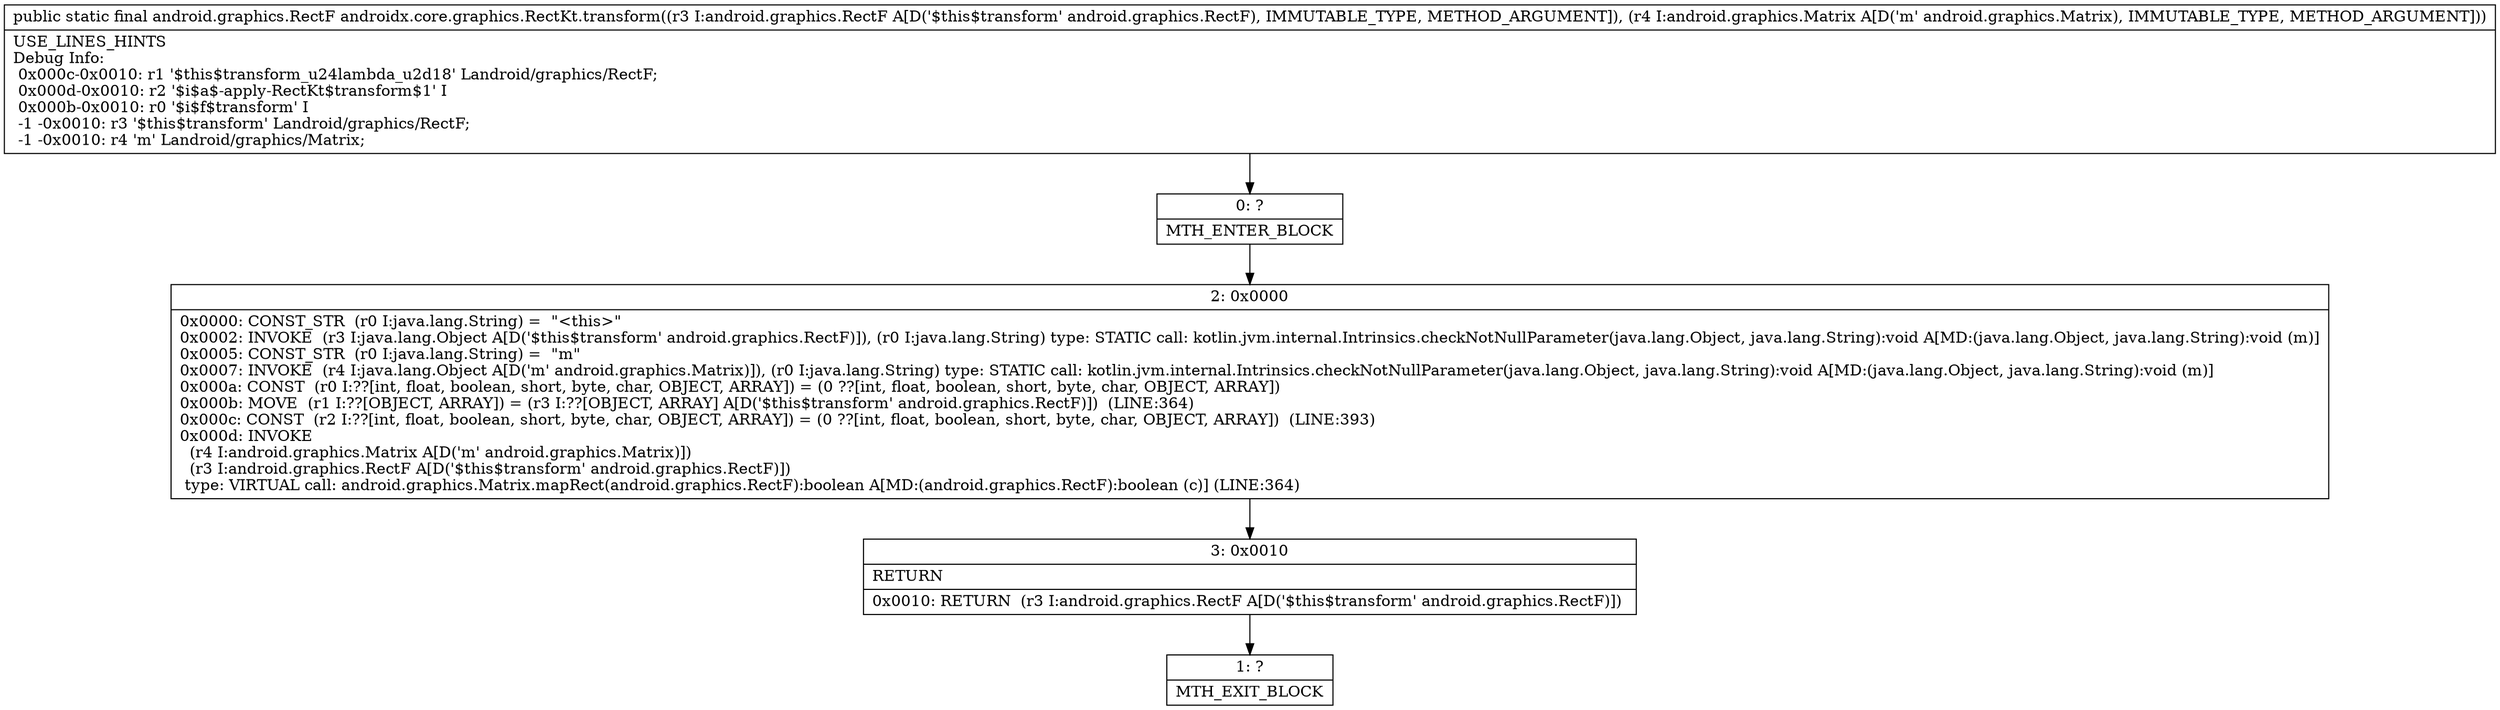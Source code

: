 digraph "CFG forandroidx.core.graphics.RectKt.transform(Landroid\/graphics\/RectF;Landroid\/graphics\/Matrix;)Landroid\/graphics\/RectF;" {
Node_0 [shape=record,label="{0\:\ ?|MTH_ENTER_BLOCK\l}"];
Node_2 [shape=record,label="{2\:\ 0x0000|0x0000: CONST_STR  (r0 I:java.lang.String) =  \"\<this\>\" \l0x0002: INVOKE  (r3 I:java.lang.Object A[D('$this$transform' android.graphics.RectF)]), (r0 I:java.lang.String) type: STATIC call: kotlin.jvm.internal.Intrinsics.checkNotNullParameter(java.lang.Object, java.lang.String):void A[MD:(java.lang.Object, java.lang.String):void (m)]\l0x0005: CONST_STR  (r0 I:java.lang.String) =  \"m\" \l0x0007: INVOKE  (r4 I:java.lang.Object A[D('m' android.graphics.Matrix)]), (r0 I:java.lang.String) type: STATIC call: kotlin.jvm.internal.Intrinsics.checkNotNullParameter(java.lang.Object, java.lang.String):void A[MD:(java.lang.Object, java.lang.String):void (m)]\l0x000a: CONST  (r0 I:??[int, float, boolean, short, byte, char, OBJECT, ARRAY]) = (0 ??[int, float, boolean, short, byte, char, OBJECT, ARRAY]) \l0x000b: MOVE  (r1 I:??[OBJECT, ARRAY]) = (r3 I:??[OBJECT, ARRAY] A[D('$this$transform' android.graphics.RectF)])  (LINE:364)\l0x000c: CONST  (r2 I:??[int, float, boolean, short, byte, char, OBJECT, ARRAY]) = (0 ??[int, float, boolean, short, byte, char, OBJECT, ARRAY])  (LINE:393)\l0x000d: INVOKE  \l  (r4 I:android.graphics.Matrix A[D('m' android.graphics.Matrix)])\l  (r3 I:android.graphics.RectF A[D('$this$transform' android.graphics.RectF)])\l type: VIRTUAL call: android.graphics.Matrix.mapRect(android.graphics.RectF):boolean A[MD:(android.graphics.RectF):boolean (c)] (LINE:364)\l}"];
Node_3 [shape=record,label="{3\:\ 0x0010|RETURN\l|0x0010: RETURN  (r3 I:android.graphics.RectF A[D('$this$transform' android.graphics.RectF)]) \l}"];
Node_1 [shape=record,label="{1\:\ ?|MTH_EXIT_BLOCK\l}"];
MethodNode[shape=record,label="{public static final android.graphics.RectF androidx.core.graphics.RectKt.transform((r3 I:android.graphics.RectF A[D('$this$transform' android.graphics.RectF), IMMUTABLE_TYPE, METHOD_ARGUMENT]), (r4 I:android.graphics.Matrix A[D('m' android.graphics.Matrix), IMMUTABLE_TYPE, METHOD_ARGUMENT]))  | USE_LINES_HINTS\lDebug Info:\l  0x000c\-0x0010: r1 '$this$transform_u24lambda_u2d18' Landroid\/graphics\/RectF;\l  0x000d\-0x0010: r2 '$i$a$\-apply\-RectKt$transform$1' I\l  0x000b\-0x0010: r0 '$i$f$transform' I\l  \-1 \-0x0010: r3 '$this$transform' Landroid\/graphics\/RectF;\l  \-1 \-0x0010: r4 'm' Landroid\/graphics\/Matrix;\l}"];
MethodNode -> Node_0;Node_0 -> Node_2;
Node_2 -> Node_3;
Node_3 -> Node_1;
}

